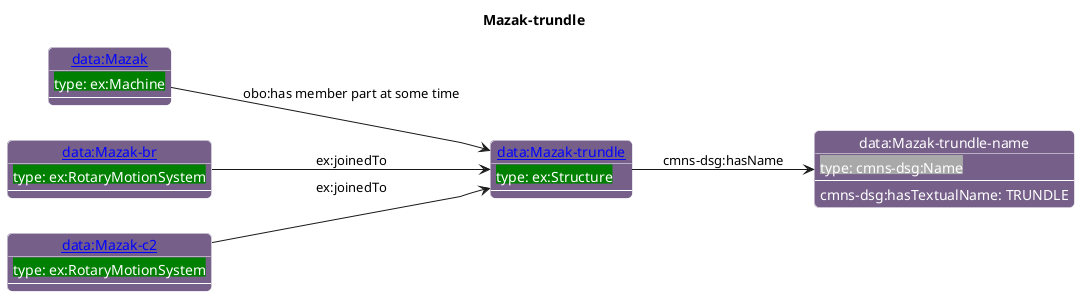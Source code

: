 @startuml
skinparam linetype polyline
left to right direction
title Mazak-trundle

skinparam roundCorner 10

skinparam object {
  BackgroundColor 76608A
  fontColor White
  BorderColor White 
  FontName Helvetica   
}

skinparam class{
   BackgroundColor White
   fontColor black
   FontStyle bold
   FontName Helvetica
}

object "[[./Mazak-trundle.html data:Mazak-trundle]]" as o1 #76608A {
 <back:#Green>type: ex:Structure</back> 
---
 }
object "data:Mazak-trundle-name" as o2 #76608A {
 <back:#DarkGrey>type: cmns-dsg:Name</back> 
---
 }
object "[[./Mazak.html data:Mazak]]" as o3 #76608A {
 <back:#Green>type: ex:Machine</back> 
---
 }
object "[[./Mazak-br.html data:Mazak-br]]" as o4 #76608A {
 <back:#Green>type: ex:RotaryMotionSystem</back> 
---
 }
object "[[./Mazak-c2.html data:Mazak-c2]]" as o5 #76608A {
 <back:#Green>type: ex:RotaryMotionSystem</back> 
---
 }
o1 --> o2 : cmns-dsg:hasName
o2 : cmns-dsg:hasTextualName: TRUNDLE
o3 --> o1 : obo:has member part at some time
o4 --> o1 : ex:joinedTo
o5 --> o1 : ex:joinedTo
@enduml

